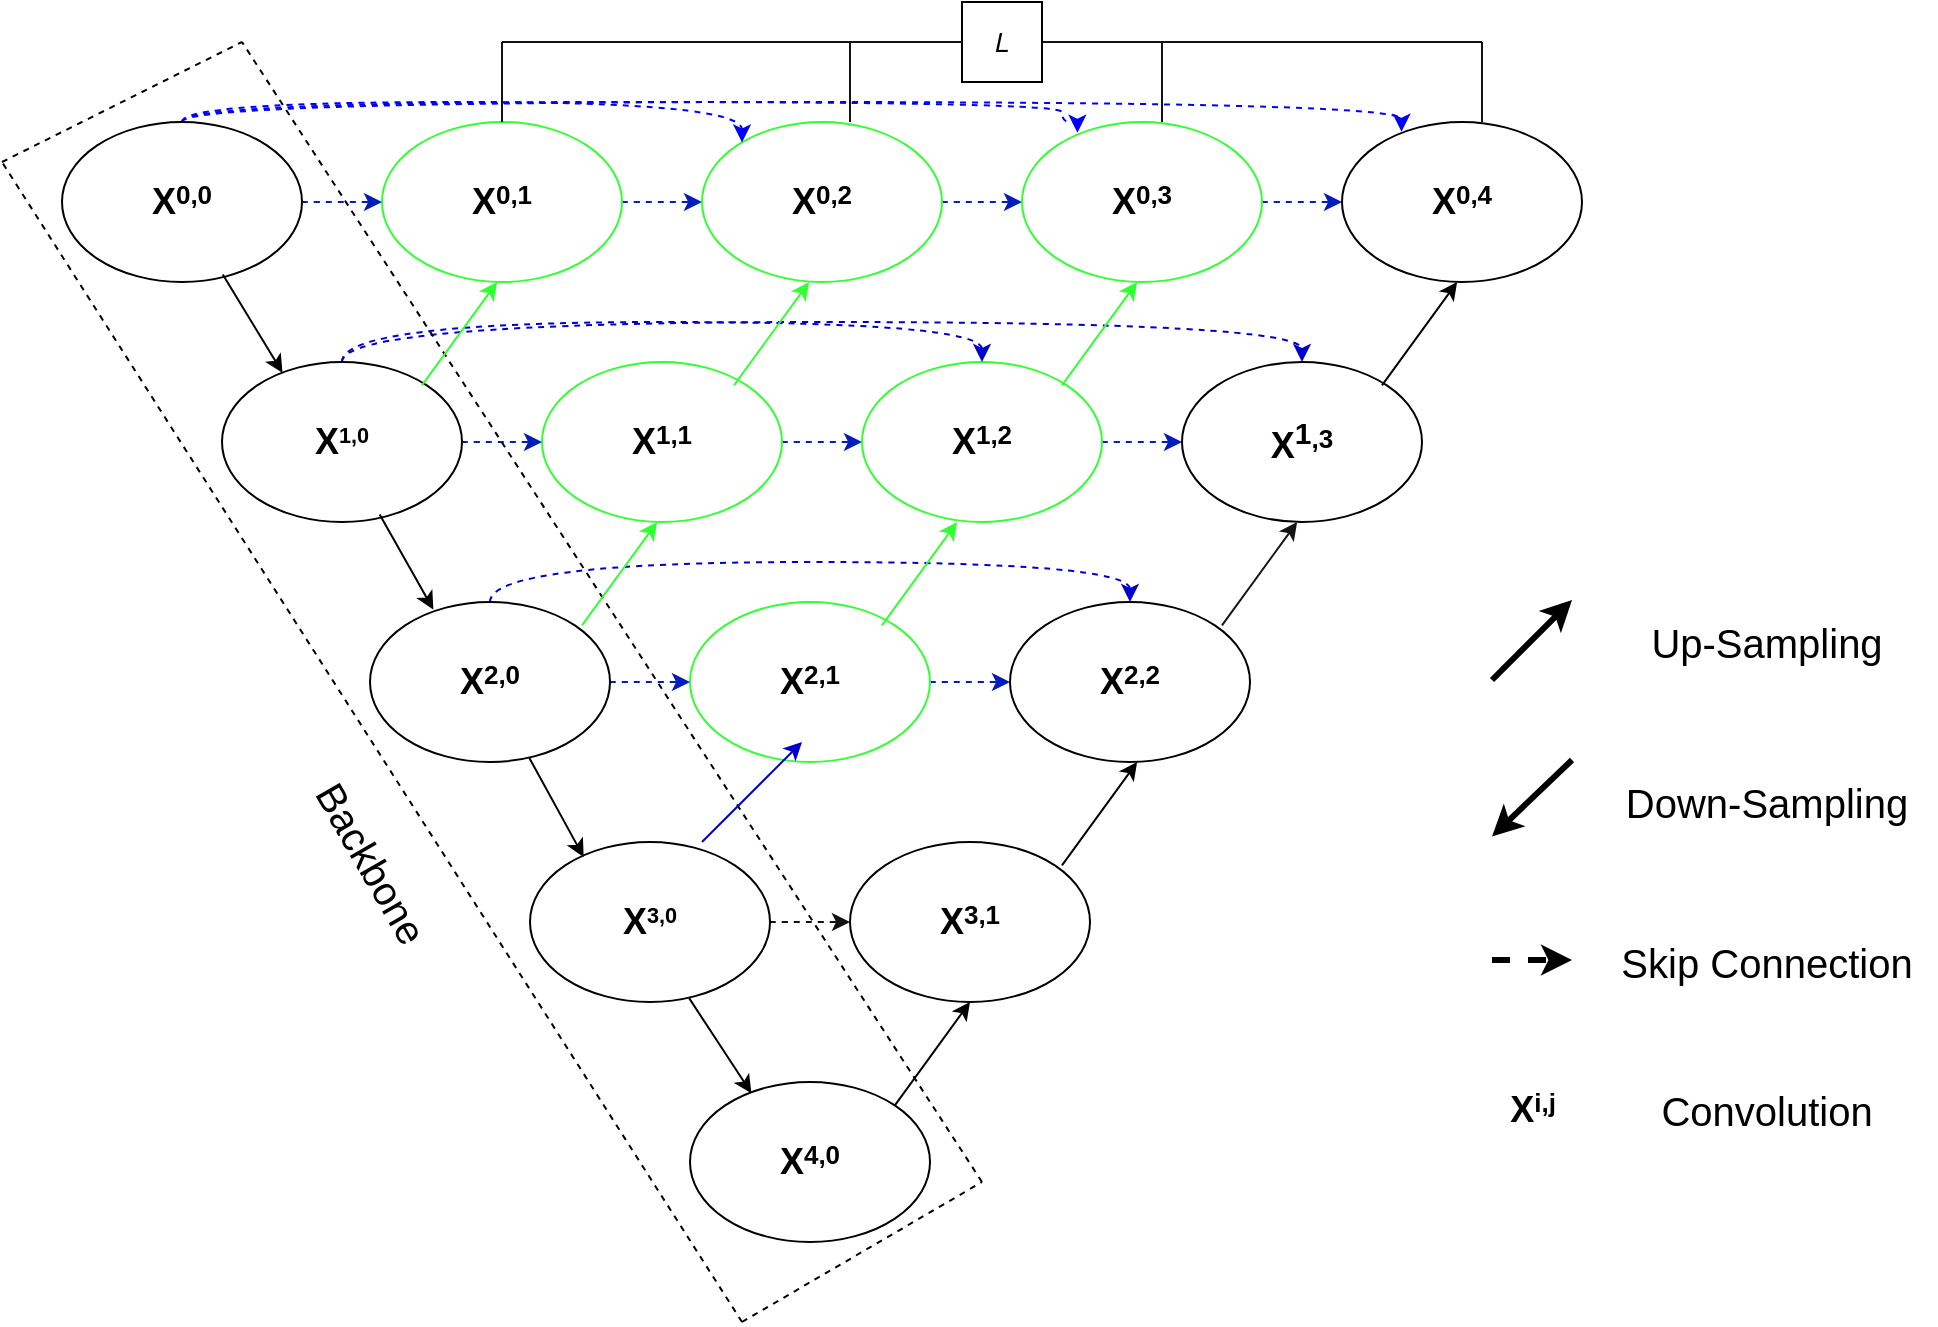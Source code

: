 <mxfile version="20.7.3" type="device"><diagram id="6YQvLr5TVoS_4KShCwfp" name="Page-1"><mxGraphModel dx="875" dy="484" grid="1" gridSize="10" guides="1" tooltips="1" connect="1" arrows="1" fold="1" page="1" pageScale="1" pageWidth="827" pageHeight="1169" math="0" shadow="0"><root><mxCell id="0"/><mxCell id="1" parent="0"/><mxCell id="0poMjK7rCcZcqKxI78p5-52" value="" style="edgeStyle=orthogonalEdgeStyle;curved=1;orthogonalLoop=1;jettySize=auto;html=1;dashed=1;fontSize=13;labelBorderColor=none;strokeColor=#001DBC;fillColor=#0050ef;" edge="1" parent="1" source="0poMjK7rCcZcqKxI78p5-1" target="0poMjK7rCcZcqKxI78p5-2"><mxGeometry relative="1" as="geometry"/></mxCell><mxCell id="0poMjK7rCcZcqKxI78p5-1" value="&lt;h4 style=&quot;&quot;&gt;&lt;span style=&quot;font-size: 18px;&quot;&gt;X&lt;/span&gt;&lt;sup&gt;&lt;font style=&quot;font-size: 13px;&quot;&gt;0,1&lt;/font&gt;&lt;/sup&gt;&lt;/h4&gt;" style="ellipse;whiteSpace=wrap;html=1;labelBorderColor=none;strokeColor=#33FF33;" vertex="1" parent="1"><mxGeometry x="200" y="200" width="120" height="80" as="geometry"/></mxCell><mxCell id="0poMjK7rCcZcqKxI78p5-53" value="" style="edgeStyle=orthogonalEdgeStyle;curved=1;orthogonalLoop=1;jettySize=auto;html=1;dashed=1;fontSize=13;labelBorderColor=none;strokeColor=#001DBC;fillColor=#0050ef;" edge="1" parent="1" source="0poMjK7rCcZcqKxI78p5-2" target="0poMjK7rCcZcqKxI78p5-3"><mxGeometry relative="1" as="geometry"/></mxCell><mxCell id="0poMjK7rCcZcqKxI78p5-2" value="&lt;h4 style=&quot;&quot;&gt;&lt;span style=&quot;font-size: 18px;&quot;&gt;X&lt;/span&gt;&lt;sup&gt;&lt;font style=&quot;font-size: 13px;&quot;&gt;0,2&lt;/font&gt;&lt;/sup&gt;&lt;/h4&gt;" style="ellipse;whiteSpace=wrap;html=1;labelBorderColor=none;strokeColor=#33FF33;" vertex="1" parent="1"><mxGeometry x="360" y="200" width="120" height="80" as="geometry"/></mxCell><mxCell id="0poMjK7rCcZcqKxI78p5-54" value="" style="edgeStyle=orthogonalEdgeStyle;curved=1;orthogonalLoop=1;jettySize=auto;html=1;dashed=1;fontSize=13;fillColor=#0050ef;strokeColor=#001DBC;" edge="1" parent="1" source="0poMjK7rCcZcqKxI78p5-3" target="0poMjK7rCcZcqKxI78p5-4"><mxGeometry relative="1" as="geometry"/></mxCell><mxCell id="0poMjK7rCcZcqKxI78p5-3" value="&lt;h4 style=&quot;&quot;&gt;&lt;span style=&quot;font-size: 18px;&quot;&gt;X&lt;/span&gt;&lt;sup&gt;&lt;font style=&quot;font-size: 13px;&quot;&gt;0,3&lt;/font&gt;&lt;/sup&gt;&lt;/h4&gt;" style="ellipse;whiteSpace=wrap;html=1;labelBorderColor=none;strokeColor=#33FF33;" vertex="1" parent="1"><mxGeometry x="520" y="200" width="120" height="80" as="geometry"/></mxCell><mxCell id="0poMjK7rCcZcqKxI78p5-4" value="&lt;h4 style=&quot;&quot;&gt;&lt;span style=&quot;font-size: 18px;&quot;&gt;X&lt;/span&gt;&lt;sup&gt;&lt;font style=&quot;font-size: 13px;&quot;&gt;0,4&lt;/font&gt;&lt;/sup&gt;&lt;/h4&gt;" style="ellipse;whiteSpace=wrap;html=1;" vertex="1" parent="1"><mxGeometry x="680" y="200" width="120" height="80" as="geometry"/></mxCell><mxCell id="0poMjK7rCcZcqKxI78p5-51" value="" style="edgeStyle=orthogonalEdgeStyle;curved=1;orthogonalLoop=1;jettySize=auto;html=1;dashed=1;fontSize=13;fillColor=#0050ef;strokeColor=#001DBC;" edge="1" parent="1" source="0poMjK7rCcZcqKxI78p5-5" target="0poMjK7rCcZcqKxI78p5-1"><mxGeometry relative="1" as="geometry"/></mxCell><mxCell id="0poMjK7rCcZcqKxI78p5-70" style="edgeStyle=orthogonalEdgeStyle;curved=1;orthogonalLoop=1;jettySize=auto;html=1;dashed=1;labelBorderColor=none;strokeColor=#0000FF;fontSize=13;entryX=0.248;entryY=0.061;entryDx=0;entryDy=0;entryPerimeter=0;" edge="1" parent="1" source="0poMjK7rCcZcqKxI78p5-5" target="0poMjK7rCcZcqKxI78p5-4"><mxGeometry relative="1" as="geometry"><mxPoint x="720" y="200" as="targetPoint"/><Array as="points"><mxPoint x="100" y="190"/><mxPoint x="710" y="190"/></Array></mxGeometry></mxCell><mxCell id="0poMjK7rCcZcqKxI78p5-71" style="edgeStyle=orthogonalEdgeStyle;curved=1;orthogonalLoop=1;jettySize=auto;html=1;entryX=0.231;entryY=0.067;entryDx=0;entryDy=0;dashed=1;labelBorderColor=none;strokeColor=#0000FF;fontSize=13;entryPerimeter=0;" edge="1" parent="1" source="0poMjK7rCcZcqKxI78p5-5" target="0poMjK7rCcZcqKxI78p5-3"><mxGeometry relative="1" as="geometry"><Array as="points"><mxPoint x="100" y="190"/><mxPoint x="540" y="190"/><mxPoint x="540" y="200"/><mxPoint x="548" y="200"/></Array></mxGeometry></mxCell><mxCell id="0poMjK7rCcZcqKxI78p5-72" style="edgeStyle=orthogonalEdgeStyle;curved=1;orthogonalLoop=1;jettySize=auto;html=1;dashed=1;labelBorderColor=none;strokeColor=#0000FF;fontSize=13;" edge="1" parent="1" source="0poMjK7rCcZcqKxI78p5-5" target="0poMjK7rCcZcqKxI78p5-2"><mxGeometry relative="1" as="geometry"><Array as="points"><mxPoint x="100" y="190"/><mxPoint x="380" y="190"/></Array></mxGeometry></mxCell><mxCell id="0poMjK7rCcZcqKxI78p5-5" value="&lt;h4 style=&quot;&quot;&gt;&lt;span style=&quot;font-size: 18px;&quot;&gt;X&lt;/span&gt;&lt;sup&gt;&lt;font style=&quot;font-size: 13px;&quot;&gt;0,0&lt;/font&gt;&lt;/sup&gt;&lt;/h4&gt;" style="ellipse;whiteSpace=wrap;html=1;" vertex="1" parent="1"><mxGeometry x="40" y="200" width="120" height="80" as="geometry"/></mxCell><mxCell id="0poMjK7rCcZcqKxI78p5-56" value="" style="edgeStyle=orthogonalEdgeStyle;curved=1;orthogonalLoop=1;jettySize=auto;html=1;dashed=1;fontSize=13;labelBorderColor=none;strokeColor=#001DBC;fillColor=#0050ef;" edge="1" parent="1" source="0poMjK7rCcZcqKxI78p5-7" target="0poMjK7rCcZcqKxI78p5-8"><mxGeometry relative="1" as="geometry"/></mxCell><mxCell id="0poMjK7rCcZcqKxI78p5-7" value="&lt;h4 style=&quot;&quot;&gt;&lt;span style=&quot;font-size: 18px;&quot;&gt;X&lt;/span&gt;&lt;sup&gt;&lt;font style=&quot;font-size: 13px;&quot;&gt;1,1&lt;/font&gt;&lt;/sup&gt;&lt;/h4&gt;" style="ellipse;whiteSpace=wrap;html=1;labelBorderColor=none;strokeColor=#33FF33;" vertex="1" parent="1"><mxGeometry x="280" y="320" width="120" height="80" as="geometry"/></mxCell><mxCell id="0poMjK7rCcZcqKxI78p5-57" value="" style="edgeStyle=orthogonalEdgeStyle;curved=1;orthogonalLoop=1;jettySize=auto;html=1;dashed=1;fontSize=13;labelBorderColor=none;strokeColor=#001DBC;fillColor=#0050ef;" edge="1" parent="1" source="0poMjK7rCcZcqKxI78p5-8" target="0poMjK7rCcZcqKxI78p5-9"><mxGeometry relative="1" as="geometry"/></mxCell><mxCell id="0poMjK7rCcZcqKxI78p5-8" value="&lt;h4 style=&quot;&quot;&gt;&lt;span style=&quot;font-size: 18px;&quot;&gt;X&lt;/span&gt;&lt;sup&gt;&lt;font style=&quot;font-size: 13px;&quot;&gt;1,2&lt;/font&gt;&lt;/sup&gt;&lt;/h4&gt;" style="ellipse;whiteSpace=wrap;html=1;labelBorderColor=none;strokeColor=#33FF33;" vertex="1" parent="1"><mxGeometry x="440" y="320" width="120" height="80" as="geometry"/></mxCell><mxCell id="0poMjK7rCcZcqKxI78p5-9" value="&lt;h4 style=&quot;&quot;&gt;&lt;span style=&quot;font-size: 18px;&quot;&gt;X&lt;sup&gt;1&lt;/sup&gt;&lt;/span&gt;&lt;sup&gt;&lt;font style=&quot;font-size: 13px;&quot;&gt;,3&lt;/font&gt;&lt;/sup&gt;&lt;/h4&gt;" style="ellipse;whiteSpace=wrap;html=1;" vertex="1" parent="1"><mxGeometry x="600" y="320" width="120" height="80" as="geometry"/></mxCell><mxCell id="0poMjK7rCcZcqKxI78p5-55" value="" style="edgeStyle=orthogonalEdgeStyle;curved=1;orthogonalLoop=1;jettySize=auto;html=1;dashed=1;fontSize=13;labelBorderColor=none;strokeColor=#001DBC;fillColor=#0050ef;" edge="1" parent="1" source="0poMjK7rCcZcqKxI78p5-10" target="0poMjK7rCcZcqKxI78p5-7"><mxGeometry relative="1" as="geometry"/></mxCell><mxCell id="0poMjK7rCcZcqKxI78p5-73" style="edgeStyle=orthogonalEdgeStyle;curved=1;orthogonalLoop=1;jettySize=auto;html=1;entryX=0.5;entryY=0;entryDx=0;entryDy=0;dashed=1;labelBorderColor=none;strokeColor=#0000CC;fontSize=13;" edge="1" parent="1" source="0poMjK7rCcZcqKxI78p5-10" target="0poMjK7rCcZcqKxI78p5-9"><mxGeometry relative="1" as="geometry"><Array as="points"><mxPoint x="180" y="300"/><mxPoint x="660" y="300"/></Array></mxGeometry></mxCell><mxCell id="0poMjK7rCcZcqKxI78p5-74" style="edgeStyle=orthogonalEdgeStyle;curved=1;orthogonalLoop=1;jettySize=auto;html=1;entryX=0.5;entryY=0;entryDx=0;entryDy=0;dashed=1;labelBorderColor=none;strokeColor=#0000CC;fontSize=13;" edge="1" parent="1" source="0poMjK7rCcZcqKxI78p5-10" target="0poMjK7rCcZcqKxI78p5-8"><mxGeometry relative="1" as="geometry"><Array as="points"><mxPoint x="180" y="300"/><mxPoint x="500" y="300"/></Array></mxGeometry></mxCell><mxCell id="0poMjK7rCcZcqKxI78p5-10" value="&lt;h4 style=&quot;&quot;&gt;&lt;span style=&quot;font-size: 18px;&quot;&gt;X&lt;/span&gt;&lt;span style=&quot;font-size: 13px;&quot;&gt;&lt;sup&gt;1,0&lt;/sup&gt;&lt;/span&gt;&lt;/h4&gt;" style="ellipse;whiteSpace=wrap;html=1;" vertex="1" parent="1"><mxGeometry x="120" y="320" width="120" height="80" as="geometry"/></mxCell><mxCell id="0poMjK7rCcZcqKxI78p5-59" value="" style="edgeStyle=orthogonalEdgeStyle;curved=1;orthogonalLoop=1;jettySize=auto;html=1;dashed=1;fontSize=13;labelBorderColor=none;strokeColor=#001DBC;fillColor=#0050ef;" edge="1" parent="1" source="0poMjK7rCcZcqKxI78p5-14" target="0poMjK7rCcZcqKxI78p5-15"><mxGeometry relative="1" as="geometry"/></mxCell><mxCell id="0poMjK7rCcZcqKxI78p5-14" value="&lt;h4 style=&quot;&quot;&gt;&lt;span style=&quot;font-size: 18px;&quot;&gt;X&lt;/span&gt;&lt;sup&gt;&lt;font style=&quot;font-size: 13px;&quot;&gt;2,1&lt;/font&gt;&lt;/sup&gt;&lt;/h4&gt;" style="ellipse;whiteSpace=wrap;html=1;labelBorderColor=none;strokeColor=#33FF33;" vertex="1" parent="1"><mxGeometry x="354" y="440" width="120" height="80" as="geometry"/></mxCell><mxCell id="0poMjK7rCcZcqKxI78p5-15" value="&lt;h4 style=&quot;&quot;&gt;&lt;span style=&quot;font-size: 18px;&quot;&gt;X&lt;/span&gt;&lt;sup&gt;&lt;font style=&quot;font-size: 13px;&quot;&gt;2,2&lt;/font&gt;&lt;/sup&gt;&lt;/h4&gt;" style="ellipse;whiteSpace=wrap;html=1;" vertex="1" parent="1"><mxGeometry x="514" y="440" width="120" height="80" as="geometry"/></mxCell><mxCell id="0poMjK7rCcZcqKxI78p5-58" value="" style="edgeStyle=orthogonalEdgeStyle;curved=1;orthogonalLoop=1;jettySize=auto;html=1;dashed=1;fontSize=13;labelBorderColor=none;strokeColor=#001DBC;fillColor=#0050ef;" edge="1" parent="1" source="0poMjK7rCcZcqKxI78p5-16" target="0poMjK7rCcZcqKxI78p5-14"><mxGeometry relative="1" as="geometry"/></mxCell><mxCell id="0poMjK7rCcZcqKxI78p5-76" style="edgeStyle=orthogonalEdgeStyle;curved=1;orthogonalLoop=1;jettySize=auto;html=1;entryX=0.5;entryY=0;entryDx=0;entryDy=0;dashed=1;labelBorderColor=none;strokeColor=#0000CC;fontSize=13;" edge="1" parent="1" source="0poMjK7rCcZcqKxI78p5-16" target="0poMjK7rCcZcqKxI78p5-15"><mxGeometry relative="1" as="geometry"><Array as="points"><mxPoint x="254" y="420"/><mxPoint x="574" y="420"/></Array></mxGeometry></mxCell><mxCell id="0poMjK7rCcZcqKxI78p5-16" value="&lt;h4 style=&quot;&quot;&gt;&lt;span style=&quot;font-size: 18px;&quot;&gt;X&lt;/span&gt;&lt;sup&gt;&lt;font style=&quot;font-size: 13px;&quot;&gt;2,0&lt;/font&gt;&lt;/sup&gt;&lt;/h4&gt;" style="ellipse;whiteSpace=wrap;html=1;" vertex="1" parent="1"><mxGeometry x="194" y="440" width="120" height="80" as="geometry"/></mxCell><mxCell id="0poMjK7rCcZcqKxI78p5-17" value="&lt;h4 style=&quot;&quot;&gt;&lt;span style=&quot;font-size: 18px;&quot;&gt;X&lt;/span&gt;&lt;sup&gt;&lt;font style=&quot;font-size: 13px;&quot;&gt;3,1&lt;/font&gt;&lt;/sup&gt;&lt;/h4&gt;" style="ellipse;whiteSpace=wrap;html=1;" vertex="1" parent="1"><mxGeometry x="434" y="560" width="120" height="80" as="geometry"/></mxCell><mxCell id="0poMjK7rCcZcqKxI78p5-65" value="" style="edgeStyle=orthogonalEdgeStyle;curved=1;orthogonalLoop=1;jettySize=auto;html=1;dashed=1;labelBorderColor=none;strokeColor=#111211;fontSize=13;" edge="1" parent="1" source="0poMjK7rCcZcqKxI78p5-18" target="0poMjK7rCcZcqKxI78p5-17"><mxGeometry relative="1" as="geometry"/></mxCell><mxCell id="0poMjK7rCcZcqKxI78p5-18" value="&lt;h4 style=&quot;&quot;&gt;&lt;span style=&quot;font-size: 18px;&quot;&gt;X&lt;/span&gt;&lt;span style=&quot;font-size: 13px;&quot;&gt;&lt;sup&gt;3,0&lt;/sup&gt;&lt;/span&gt;&lt;/h4&gt;" style="ellipse;whiteSpace=wrap;html=1;" vertex="1" parent="1"><mxGeometry x="274" y="560" width="120" height="80" as="geometry"/></mxCell><mxCell id="0poMjK7rCcZcqKxI78p5-19" value="&lt;h4 style=&quot;&quot;&gt;&lt;span style=&quot;font-size: 18px;&quot;&gt;X&lt;/span&gt;&lt;sup&gt;&lt;font style=&quot;font-size: 13px;&quot;&gt;4,0&lt;/font&gt;&lt;/sup&gt;&lt;/h4&gt;" style="ellipse;whiteSpace=wrap;html=1;" vertex="1" parent="1"><mxGeometry x="354" y="680" width="120" height="80" as="geometry"/></mxCell><mxCell id="0poMjK7rCcZcqKxI78p5-23" value="" style="endArrow=none;dashed=1;html=1;rounded=0;fontSize=13;" edge="1" parent="1"><mxGeometry width="50" height="50" relative="1" as="geometry"><mxPoint x="380" y="800" as="sourcePoint"/><mxPoint x="10" y="220" as="targetPoint"/></mxGeometry></mxCell><mxCell id="0poMjK7rCcZcqKxI78p5-24" value="" style="endArrow=none;dashed=1;html=1;rounded=0;fontSize=13;" edge="1" parent="1"><mxGeometry width="50" height="50" relative="1" as="geometry"><mxPoint x="500" y="730" as="sourcePoint"/><mxPoint x="130" y="160" as="targetPoint"/></mxGeometry></mxCell><mxCell id="0poMjK7rCcZcqKxI78p5-25" value="" style="endArrow=none;dashed=1;html=1;rounded=0;fontSize=13;" edge="1" parent="1"><mxGeometry width="50" height="50" relative="1" as="geometry"><mxPoint x="10" y="220" as="sourcePoint"/><mxPoint x="130" y="160" as="targetPoint"/></mxGeometry></mxCell><mxCell id="0poMjK7rCcZcqKxI78p5-26" value="" style="endArrow=none;dashed=1;html=1;rounded=0;fontSize=13;" edge="1" parent="1"><mxGeometry width="50" height="50" relative="1" as="geometry"><mxPoint x="380" y="800" as="sourcePoint"/><mxPoint x="500" y="730" as="targetPoint"/></mxGeometry></mxCell><mxCell id="0poMjK7rCcZcqKxI78p5-32" value="" style="endArrow=classic;html=1;rounded=0;fontSize=13;exitX=0.67;exitY=0.953;exitDx=0;exitDy=0;exitPerimeter=0;entryX=0.252;entryY=0.067;entryDx=0;entryDy=0;entryPerimeter=0;" edge="1" parent="1" source="0poMjK7rCcZcqKxI78p5-5" target="0poMjK7rCcZcqKxI78p5-10"><mxGeometry width="50" height="50" relative="1" as="geometry"><mxPoint x="390" y="340" as="sourcePoint"/><mxPoint x="150" y="320" as="targetPoint"/></mxGeometry></mxCell><mxCell id="0poMjK7rCcZcqKxI78p5-33" value="" style="endArrow=classic;html=1;rounded=0;fontSize=13;exitX=0.657;exitY=0.953;exitDx=0;exitDy=0;exitPerimeter=0;entryX=0.264;entryY=0.047;entryDx=0;entryDy=0;entryPerimeter=0;labelBorderColor=none;strokeColor=#000000;" edge="1" parent="1" source="0poMjK7rCcZcqKxI78p5-10" target="0poMjK7rCcZcqKxI78p5-16"><mxGeometry width="50" height="50" relative="1" as="geometry"><mxPoint x="200.0" y="400" as="sourcePoint"/><mxPoint x="229.84" y="449.12" as="targetPoint"/></mxGeometry></mxCell><mxCell id="0poMjK7rCcZcqKxI78p5-34" value="" style="endArrow=classic;html=1;rounded=0;fontSize=13;exitX=0.664;exitY=0.975;exitDx=0;exitDy=0;exitPerimeter=0;entryX=0.264;entryY=0.047;entryDx=0;entryDy=0;entryPerimeter=0;" edge="1" parent="1" source="0poMjK7rCcZcqKxI78p5-16"><mxGeometry width="50" height="50" relative="1" as="geometry"><mxPoint x="274" y="520" as="sourcePoint"/><mxPoint x="300.84" y="567.52" as="targetPoint"/></mxGeometry></mxCell><mxCell id="0poMjK7rCcZcqKxI78p5-35" value="" style="endArrow=classic;html=1;rounded=0;fontSize=13;exitX=0.663;exitY=0.976;exitDx=0;exitDy=0;exitPerimeter=0;entryX=0.256;entryY=0.07;entryDx=0;entryDy=0;entryPerimeter=0;" edge="1" parent="1" source="0poMjK7rCcZcqKxI78p5-18" target="0poMjK7rCcZcqKxI78p5-19"><mxGeometry width="50" height="50" relative="1" as="geometry"><mxPoint x="354" y="640.0" as="sourcePoint"/><mxPoint x="380" y="690" as="targetPoint"/></mxGeometry></mxCell><mxCell id="0poMjK7rCcZcqKxI78p5-40" value="" style="endArrow=classic;html=1;rounded=0;fontSize=13;exitX=1;exitY=0;exitDx=0;exitDy=0;entryX=0.5;entryY=1;entryDx=0;entryDy=0;" edge="1" parent="1" source="0poMjK7rCcZcqKxI78p5-19" target="0poMjK7rCcZcqKxI78p5-17"><mxGeometry width="50" height="50" relative="1" as="geometry"><mxPoint x="520" y="670.0" as="sourcePoint"/><mxPoint x="551.16" y="717.52" as="targetPoint"/></mxGeometry></mxCell><mxCell id="0poMjK7rCcZcqKxI78p5-41" value="" style="endArrow=classic;html=1;rounded=0;fontSize=13;exitX=1;exitY=0;exitDx=0;exitDy=0;entryX=0.5;entryY=1;entryDx=0;entryDy=0;" edge="1" parent="1"><mxGeometry width="50" height="50" relative="1" as="geometry"><mxPoint x="539.996" y="571.716" as="sourcePoint"/><mxPoint x="577.57" y="520" as="targetPoint"/></mxGeometry></mxCell><mxCell id="0poMjK7rCcZcqKxI78p5-43" value="" style="endArrow=classic;html=1;rounded=0;fontSize=13;exitX=1;exitY=0;exitDx=0;exitDy=0;entryX=0.5;entryY=1;entryDx=0;entryDy=0;labelBorderColor=none;strokeColor=#141514;" edge="1" parent="1"><mxGeometry width="50" height="50" relative="1" as="geometry"><mxPoint x="619.996" y="451.716" as="sourcePoint"/><mxPoint x="657.57" y="400" as="targetPoint"/></mxGeometry></mxCell><mxCell id="0poMjK7rCcZcqKxI78p5-44" value="" style="endArrow=classic;html=1;rounded=0;fontSize=13;exitX=1;exitY=0;exitDx=0;exitDy=0;entryX=0.5;entryY=1;entryDx=0;entryDy=0;" edge="1" parent="1"><mxGeometry width="50" height="50" relative="1" as="geometry"><mxPoint x="699.996" y="331.716" as="sourcePoint"/><mxPoint x="737.57" y="280" as="targetPoint"/></mxGeometry></mxCell><mxCell id="0poMjK7rCcZcqKxI78p5-45" value="" style="endArrow=classic;html=1;rounded=0;fontSize=13;exitX=1;exitY=0;exitDx=0;exitDy=0;entryX=0.5;entryY=1;entryDx=0;entryDy=0;labelBorderColor=none;strokeColor=#33FF33;" edge="1" parent="1"><mxGeometry width="50" height="50" relative="1" as="geometry"><mxPoint x="539.996" y="331.716" as="sourcePoint"/><mxPoint x="577.57" y="280" as="targetPoint"/></mxGeometry></mxCell><mxCell id="0poMjK7rCcZcqKxI78p5-46" value="" style="endArrow=classic;html=1;rounded=0;fontSize=13;exitX=1;exitY=0;exitDx=0;exitDy=0;entryX=0.5;entryY=1;entryDx=0;entryDy=0;labelBorderColor=none;strokeColor=#33FF33;" edge="1" parent="1"><mxGeometry width="50" height="50" relative="1" as="geometry"><mxPoint x="449.996" y="451.716" as="sourcePoint"/><mxPoint x="487.57" y="400" as="targetPoint"/></mxGeometry></mxCell><mxCell id="0poMjK7rCcZcqKxI78p5-47" value="" style="endArrow=classic;html=1;rounded=0;fontSize=13;strokeWidth=3;" edge="1" parent="1"><mxGeometry x="1" y="104" width="50" height="50" relative="1" as="geometry"><mxPoint x="755" y="479" as="sourcePoint"/><mxPoint x="795" y="439" as="targetPoint"/><mxPoint x="43" y="-26" as="offset"/></mxGeometry></mxCell><mxCell id="0poMjK7rCcZcqKxI78p5-48" value="" style="endArrow=classic;html=1;rounded=0;fontSize=13;exitX=1;exitY=0;exitDx=0;exitDy=0;entryX=0.5;entryY=1;entryDx=0;entryDy=0;labelBorderColor=none;strokeColor=#33FF33;" edge="1" parent="1"><mxGeometry width="50" height="50" relative="1" as="geometry"><mxPoint x="299.996" y="451.716" as="sourcePoint"/><mxPoint x="337.57" y="400" as="targetPoint"/></mxGeometry></mxCell><mxCell id="0poMjK7rCcZcqKxI78p5-49" value="" style="endArrow=classic;html=1;rounded=0;fontSize=13;exitX=1;exitY=0;exitDx=0;exitDy=0;entryX=0.5;entryY=1;entryDx=0;entryDy=0;labelBorderColor=none;strokeColor=#33FF33;" edge="1" parent="1"><mxGeometry width="50" height="50" relative="1" as="geometry"><mxPoint x="375.996" y="331.716" as="sourcePoint"/><mxPoint x="413.57" y="280" as="targetPoint"/></mxGeometry></mxCell><mxCell id="0poMjK7rCcZcqKxI78p5-50" value="" style="endArrow=classic;html=1;rounded=0;fontSize=13;exitX=1;exitY=0;exitDx=0;exitDy=0;entryX=0.5;entryY=1;entryDx=0;entryDy=0;labelBorderColor=none;strokeColor=#33FF33;" edge="1" parent="1"><mxGeometry width="50" height="50" relative="1" as="geometry"><mxPoint x="219.996" y="331.716" as="sourcePoint"/><mxPoint x="257.57" y="280" as="targetPoint"/></mxGeometry></mxCell><mxCell id="0poMjK7rCcZcqKxI78p5-79" value="" style="endArrow=none;html=1;labelBorderColor=none;strokeColor=#111211;fontSize=13;rounded=0;exitX=0.5;exitY=0;exitDx=0;exitDy=0;" edge="1" parent="1" source="0poMjK7rCcZcqKxI78p5-1"><mxGeometry width="50" height="50" relative="1" as="geometry"><mxPoint x="370" y="280" as="sourcePoint"/><mxPoint x="260" y="160" as="targetPoint"/></mxGeometry></mxCell><mxCell id="0poMjK7rCcZcqKxI78p5-80" value="" style="endArrow=none;html=1;labelBorderColor=none;strokeColor=#111211;fontSize=13;rounded=0;exitX=0.5;exitY=0;exitDx=0;exitDy=0;" edge="1" parent="1"><mxGeometry y="-150" width="50" height="50" relative="1" as="geometry"><mxPoint x="434.0" y="200" as="sourcePoint"/><mxPoint x="434.0" y="160" as="targetPoint"/><mxPoint as="offset"/></mxGeometry></mxCell><mxCell id="0poMjK7rCcZcqKxI78p5-82" value="" style="endArrow=none;html=1;labelBorderColor=none;strokeColor=#111211;fontSize=13;rounded=0;exitX=0.5;exitY=0;exitDx=0;exitDy=0;" edge="1" parent="1"><mxGeometry y="-150" width="50" height="50" relative="1" as="geometry"><mxPoint x="590" y="200" as="sourcePoint"/><mxPoint x="590" y="160" as="targetPoint"/><mxPoint as="offset"/></mxGeometry></mxCell><mxCell id="0poMjK7rCcZcqKxI78p5-84" value="" style="endArrow=none;html=1;labelBorderColor=none;strokeColor=#111211;fontSize=13;rounded=0;exitX=0.5;exitY=0;exitDx=0;exitDy=0;" edge="1" parent="1"><mxGeometry y="-150" width="50" height="50" relative="1" as="geometry"><mxPoint x="750" y="200" as="sourcePoint"/><mxPoint x="750" y="160" as="targetPoint"/><mxPoint as="offset"/></mxGeometry></mxCell><mxCell id="0poMjK7rCcZcqKxI78p5-85" value="" style="endArrow=none;html=1;labelBorderColor=none;strokeColor=#111211;fontSize=13;rounded=0;startArrow=none;" edge="1" parent="1" source="0poMjK7rCcZcqKxI78p5-86"><mxGeometry y="-150" width="50" height="50" relative="1" as="geometry"><mxPoint x="260" y="160" as="sourcePoint"/><mxPoint x="750" y="160" as="targetPoint"/><mxPoint as="offset"/></mxGeometry></mxCell><mxCell id="0poMjK7rCcZcqKxI78p5-86" value="𝐿" style="rounded=0;whiteSpace=wrap;html=1;labelBorderColor=none;strokeColor=default;fontSize=13;" vertex="1" parent="1"><mxGeometry x="490" y="140" width="40" height="40" as="geometry"/></mxCell><mxCell id="0poMjK7rCcZcqKxI78p5-87" value="" style="endArrow=none;html=1;labelBorderColor=none;strokeColor=#111211;fontSize=13;rounded=0;" edge="1" parent="1" target="0poMjK7rCcZcqKxI78p5-86"><mxGeometry y="-150" width="50" height="50" relative="1" as="geometry"><mxPoint x="260" y="160" as="sourcePoint"/><mxPoint x="750" y="160" as="targetPoint"/><mxPoint as="offset"/></mxGeometry></mxCell><mxCell id="0poMjK7rCcZcqKxI78p5-89" value="&lt;font style=&quot;font-size: 20px;&quot;&gt;Backbone&lt;/font&gt;" style="text;html=1;align=center;verticalAlign=middle;resizable=0;points=[];autosize=1;strokeColor=none;fillColor=none;fontSize=13;rotation=60;" vertex="1" parent="1"><mxGeometry x="140" y="550" width="110" height="40" as="geometry"/></mxCell><mxCell id="0poMjK7rCcZcqKxI78p5-92" value="" style="endArrow=classic;html=1;rounded=0;labelBorderColor=none;strokeColor=#0000CC;fontSize=20;" edge="1" parent="1"><mxGeometry width="50" height="50" relative="1" as="geometry"><mxPoint x="360" y="560.0" as="sourcePoint"/><mxPoint x="410" y="510" as="targetPoint"/></mxGeometry></mxCell><mxCell id="0poMjK7rCcZcqKxI78p5-93" value="" style="endArrow=classic;html=1;rounded=0;fontSize=13;strokeWidth=3;" edge="1" parent="1"><mxGeometry x="1" y="25" width="50" height="50" relative="1" as="geometry"><mxPoint x="795" y="519" as="sourcePoint"/><mxPoint x="755" y="557.28" as="targetPoint"/><mxPoint x="-6" y="5" as="offset"/></mxGeometry></mxCell><mxCell id="0poMjK7rCcZcqKxI78p5-94" value="" style="endArrow=classic;html=1;rounded=0;fontSize=13;dashed=1;strokeWidth=3;" edge="1" parent="1"><mxGeometry width="50" height="50" relative="1" as="geometry"><mxPoint x="755" y="619" as="sourcePoint"/><mxPoint x="795" y="619" as="targetPoint"/></mxGeometry></mxCell><mxCell id="0poMjK7rCcZcqKxI78p5-98" value="&lt;h4 style=&quot;border-color: var(--border-color); font-size: 12px;&quot;&gt;&lt;span style=&quot;border-color: var(--border-color); font-size: 18px;&quot;&gt;X&lt;/span&gt;&lt;sup style=&quot;border-color: var(--border-color);&quot;&gt;&lt;font style=&quot;border-color: var(--border-color); font-size: 13px;&quot;&gt;i,j&lt;/font&gt;&lt;/sup&gt;&lt;/h4&gt;" style="text;html=1;align=center;verticalAlign=middle;resizable=0;points=[];autosize=1;strokeColor=none;fillColor=none;fontSize=20;" vertex="1" parent="1"><mxGeometry x="750" y="659" width="50" height="70" as="geometry"/></mxCell><mxCell id="0poMjK7rCcZcqKxI78p5-99" value="Down-Sampling" style="text;html=1;align=center;verticalAlign=middle;resizable=0;points=[];autosize=1;strokeColor=none;fillColor=none;fontSize=20;" vertex="1" parent="1"><mxGeometry x="812" y="520" width="160" height="40" as="geometry"/></mxCell><mxCell id="0poMjK7rCcZcqKxI78p5-100" value="Up-Sampling" style="text;html=1;align=center;verticalAlign=middle;resizable=0;points=[];autosize=1;strokeColor=none;fillColor=none;fontSize=20;" vertex="1" parent="1"><mxGeometry x="822" y="440" width="140" height="40" as="geometry"/></mxCell><mxCell id="0poMjK7rCcZcqKxI78p5-101" value="Skip Connection" style="text;html=1;align=center;verticalAlign=middle;resizable=0;points=[];autosize=1;strokeColor=none;fillColor=none;fontSize=20;" vertex="1" parent="1"><mxGeometry x="807" y="600" width="170" height="40" as="geometry"/></mxCell><mxCell id="0poMjK7rCcZcqKxI78p5-102" value="Convolution" style="text;html=1;align=center;verticalAlign=middle;resizable=0;points=[];autosize=1;strokeColor=none;fillColor=none;fontSize=20;" vertex="1" parent="1"><mxGeometry x="827" y="674" width="130" height="40" as="geometry"/></mxCell></root></mxGraphModel></diagram></mxfile>